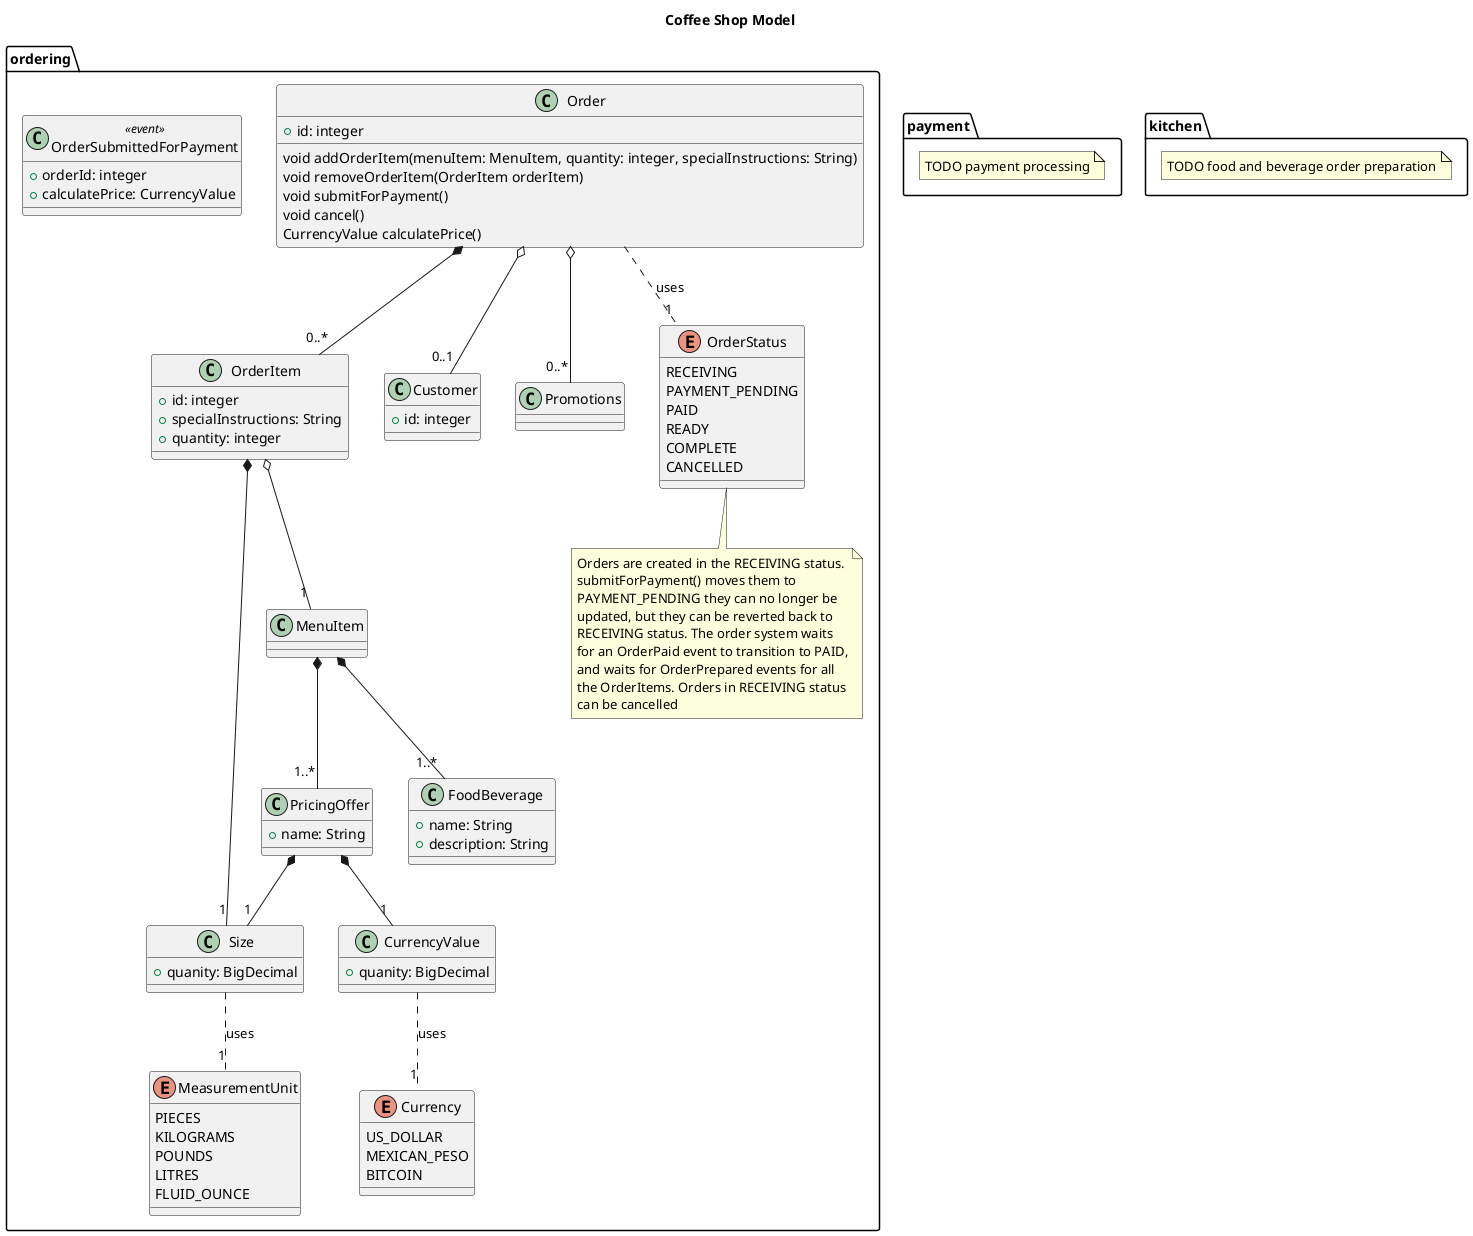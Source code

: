 @startuml

title Coffee Shop Model

namespace ordering {

  class Order {
    +id: integer
    void addOrderItem(menuItem: MenuItem, quantity: integer, specialInstructions: String)
    void removeOrderItem(OrderItem orderItem)
    void submitForPayment()
    void cancel()
    CurrencyValue calculatePrice()
  }
  Order *-- "0..*" OrderItem
  Order o-- "0..1" Customer
  Order o-- "0..*" Promotions
  Order .. "1" OrderStatus: uses

  class OrderSubmittedForPayment <<event>> {
    +orderId: integer
    +calculatePrice: CurrencyValue
  }

  enum OrderStatus {
    RECEIVING
    PAYMENT_PENDING
    PAID
    READY
    COMPLETE
    CANCELLED
  }
  note "Orders are created in the RECEIVING status.\nsubmitForPayment() moves them to\nPAYMENT_PENDING they can no longer be\nupdated, but they can be reverted back to\nRECEIVING status. The order system waits\nfor an OrderPaid event to transition to PAID,\nand waits for OrderPrepared events for all\nthe OrderItems. Orders in RECEIVING status\ncan be cancelled" as n1
  OrderStatus .. n1

  class Customer {
    +id: integer
  }

  class OrderItem {
    +id: integer
    +specialInstructions: String
    +quantity: integer
  }
  OrderItem o-- "1" MenuItem
  OrderItem *-- "1" Size

  MenuItem *-- "1..*" FoodBeverage
  MenuItem *-- "1..*" PricingOffer

    class FoodBeverage {
    +name: String
    +description: String
  }

  class PricingOffer {
    +name: String
  }
  PricingOffer *-- "1" Size
  PricingOffer *-- "1" CurrencyValue

  class Size {
    +quanity: BigDecimal
  }
  Size .. "1" MeasurementUnit: uses

  enum MeasurementUnit {
    PIECES
    KILOGRAMS
    POUNDS
    LITRES
    FLUID_OUNCE
  }

  class CurrencyValue {
    +quanity: BigDecimal
  }
  CurrencyValue .. "1" Currency: uses

  enum Currency {
    US_DOLLAR
    MEXICAN_PESO
    BITCOIN
  }

}

namespace payment {

  note "TODO payment processing" as n1

}

namespace kitchen {

  note "TODO food and beverage order preparation" as n1

}

@enduml
